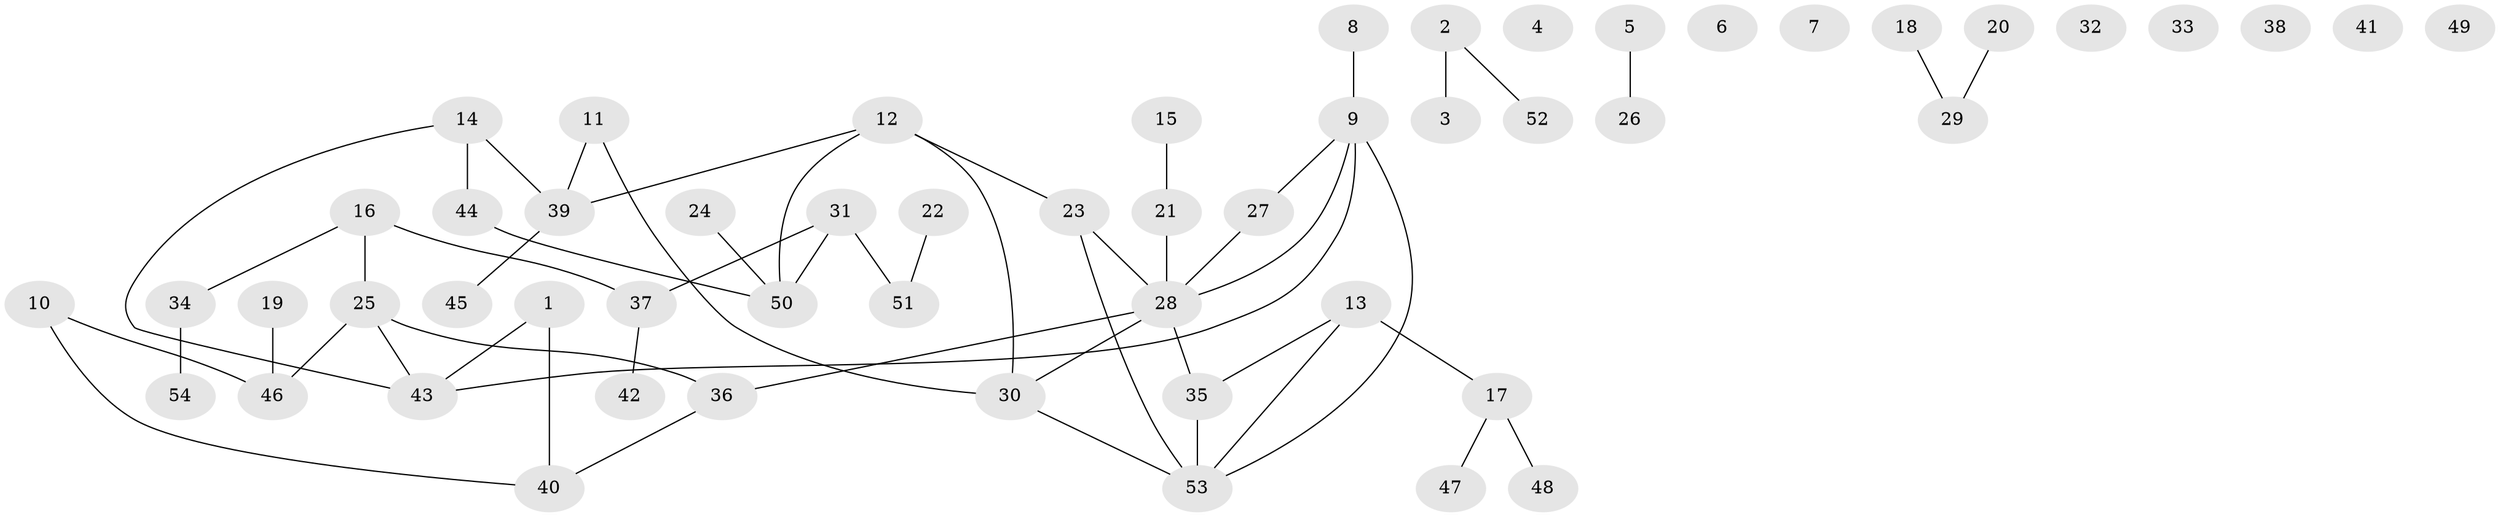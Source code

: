 // coarse degree distribution, {1: 0.4482758620689655, 4: 0.1724137931034483, 5: 0.06896551724137931, 3: 0.2413793103448276, 2: 0.06896551724137931}
// Generated by graph-tools (version 1.1) at 2025/35/03/04/25 23:35:54]
// undirected, 54 vertices, 55 edges
graph export_dot {
  node [color=gray90,style=filled];
  1;
  2;
  3;
  4;
  5;
  6;
  7;
  8;
  9;
  10;
  11;
  12;
  13;
  14;
  15;
  16;
  17;
  18;
  19;
  20;
  21;
  22;
  23;
  24;
  25;
  26;
  27;
  28;
  29;
  30;
  31;
  32;
  33;
  34;
  35;
  36;
  37;
  38;
  39;
  40;
  41;
  42;
  43;
  44;
  45;
  46;
  47;
  48;
  49;
  50;
  51;
  52;
  53;
  54;
  1 -- 40;
  1 -- 43;
  2 -- 3;
  2 -- 52;
  5 -- 26;
  8 -- 9;
  9 -- 27;
  9 -- 28;
  9 -- 43;
  9 -- 53;
  10 -- 40;
  10 -- 46;
  11 -- 30;
  11 -- 39;
  12 -- 23;
  12 -- 30;
  12 -- 39;
  12 -- 50;
  13 -- 17;
  13 -- 35;
  13 -- 53;
  14 -- 39;
  14 -- 43;
  14 -- 44;
  15 -- 21;
  16 -- 25;
  16 -- 34;
  16 -- 37;
  17 -- 47;
  17 -- 48;
  18 -- 29;
  19 -- 46;
  20 -- 29;
  21 -- 28;
  22 -- 51;
  23 -- 28;
  23 -- 53;
  24 -- 50;
  25 -- 36;
  25 -- 43;
  25 -- 46;
  27 -- 28;
  28 -- 30;
  28 -- 35;
  28 -- 36;
  30 -- 53;
  31 -- 37;
  31 -- 50;
  31 -- 51;
  34 -- 54;
  35 -- 53;
  36 -- 40;
  37 -- 42;
  39 -- 45;
  44 -- 50;
}
